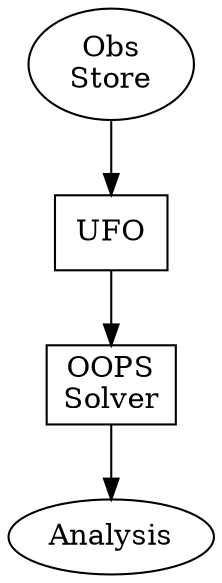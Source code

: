 digraph NcdiagFlow
  {
  obs_store [ shape=ellipse, label="Obs\nStore" ];
  incr      [ shape=ellipse, label="Analysis" ];
  
  oops_sol [ shape=box, label="OOPS\nSolver" ];
  ufo      [ shape=box, label="UFO" ];

  obs_store -> ufo -> oops_sol -> incr;
  }
